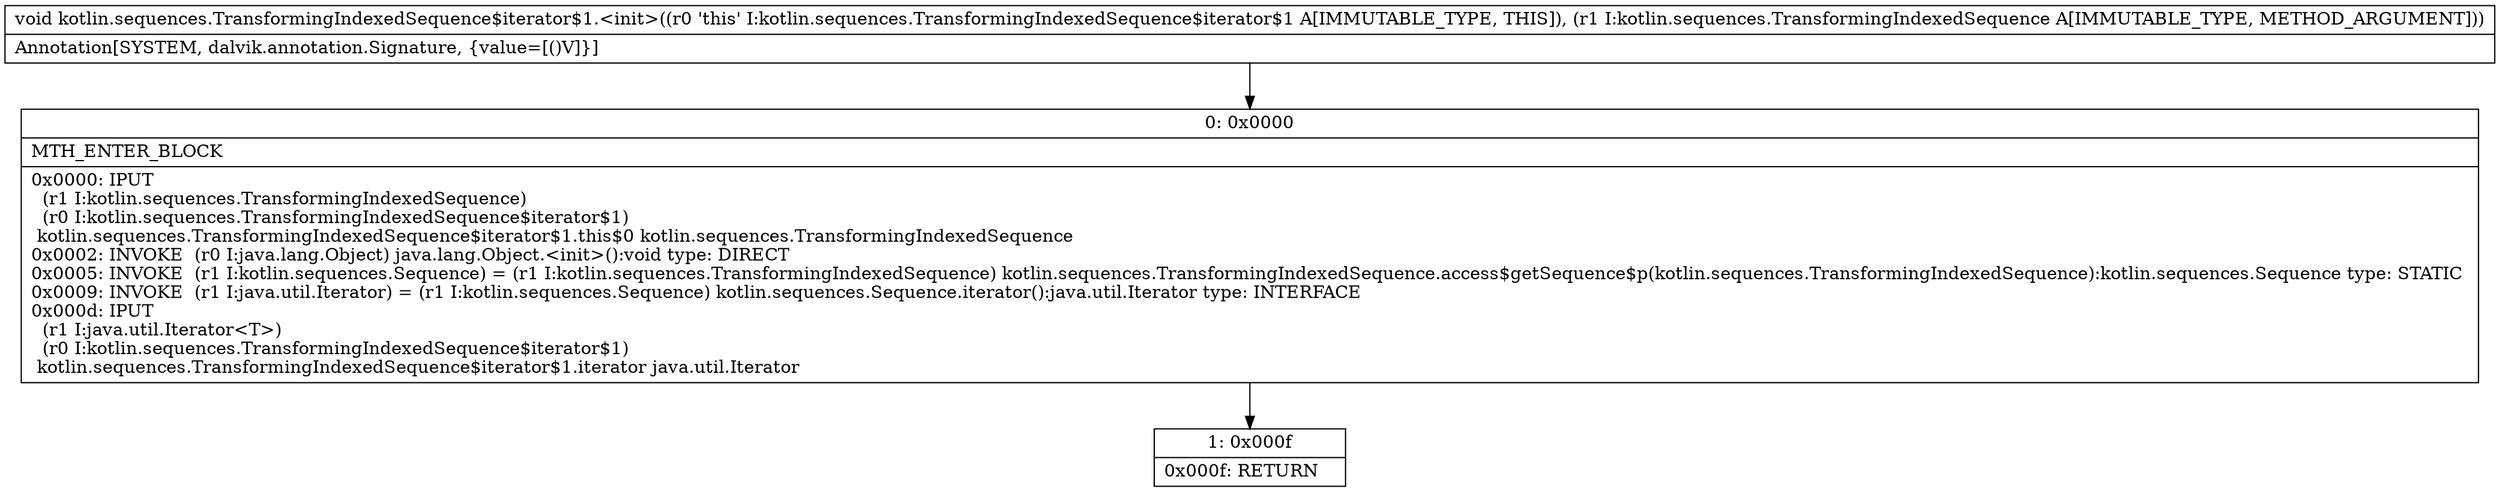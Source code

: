 digraph "CFG forkotlin.sequences.TransformingIndexedSequence$iterator$1.\<init\>(Lkotlin\/sequences\/TransformingIndexedSequence;)V" {
Node_0 [shape=record,label="{0\:\ 0x0000|MTH_ENTER_BLOCK\l|0x0000: IPUT  \l  (r1 I:kotlin.sequences.TransformingIndexedSequence)\l  (r0 I:kotlin.sequences.TransformingIndexedSequence$iterator$1)\l kotlin.sequences.TransformingIndexedSequence$iterator$1.this$0 kotlin.sequences.TransformingIndexedSequence \l0x0002: INVOKE  (r0 I:java.lang.Object) java.lang.Object.\<init\>():void type: DIRECT \l0x0005: INVOKE  (r1 I:kotlin.sequences.Sequence) = (r1 I:kotlin.sequences.TransformingIndexedSequence) kotlin.sequences.TransformingIndexedSequence.access$getSequence$p(kotlin.sequences.TransformingIndexedSequence):kotlin.sequences.Sequence type: STATIC \l0x0009: INVOKE  (r1 I:java.util.Iterator) = (r1 I:kotlin.sequences.Sequence) kotlin.sequences.Sequence.iterator():java.util.Iterator type: INTERFACE \l0x000d: IPUT  \l  (r1 I:java.util.Iterator\<T\>)\l  (r0 I:kotlin.sequences.TransformingIndexedSequence$iterator$1)\l kotlin.sequences.TransformingIndexedSequence$iterator$1.iterator java.util.Iterator \l}"];
Node_1 [shape=record,label="{1\:\ 0x000f|0x000f: RETURN   \l}"];
MethodNode[shape=record,label="{void kotlin.sequences.TransformingIndexedSequence$iterator$1.\<init\>((r0 'this' I:kotlin.sequences.TransformingIndexedSequence$iterator$1 A[IMMUTABLE_TYPE, THIS]), (r1 I:kotlin.sequences.TransformingIndexedSequence A[IMMUTABLE_TYPE, METHOD_ARGUMENT]))  | Annotation[SYSTEM, dalvik.annotation.Signature, \{value=[()V]\}]\l}"];
MethodNode -> Node_0;
Node_0 -> Node_1;
}

